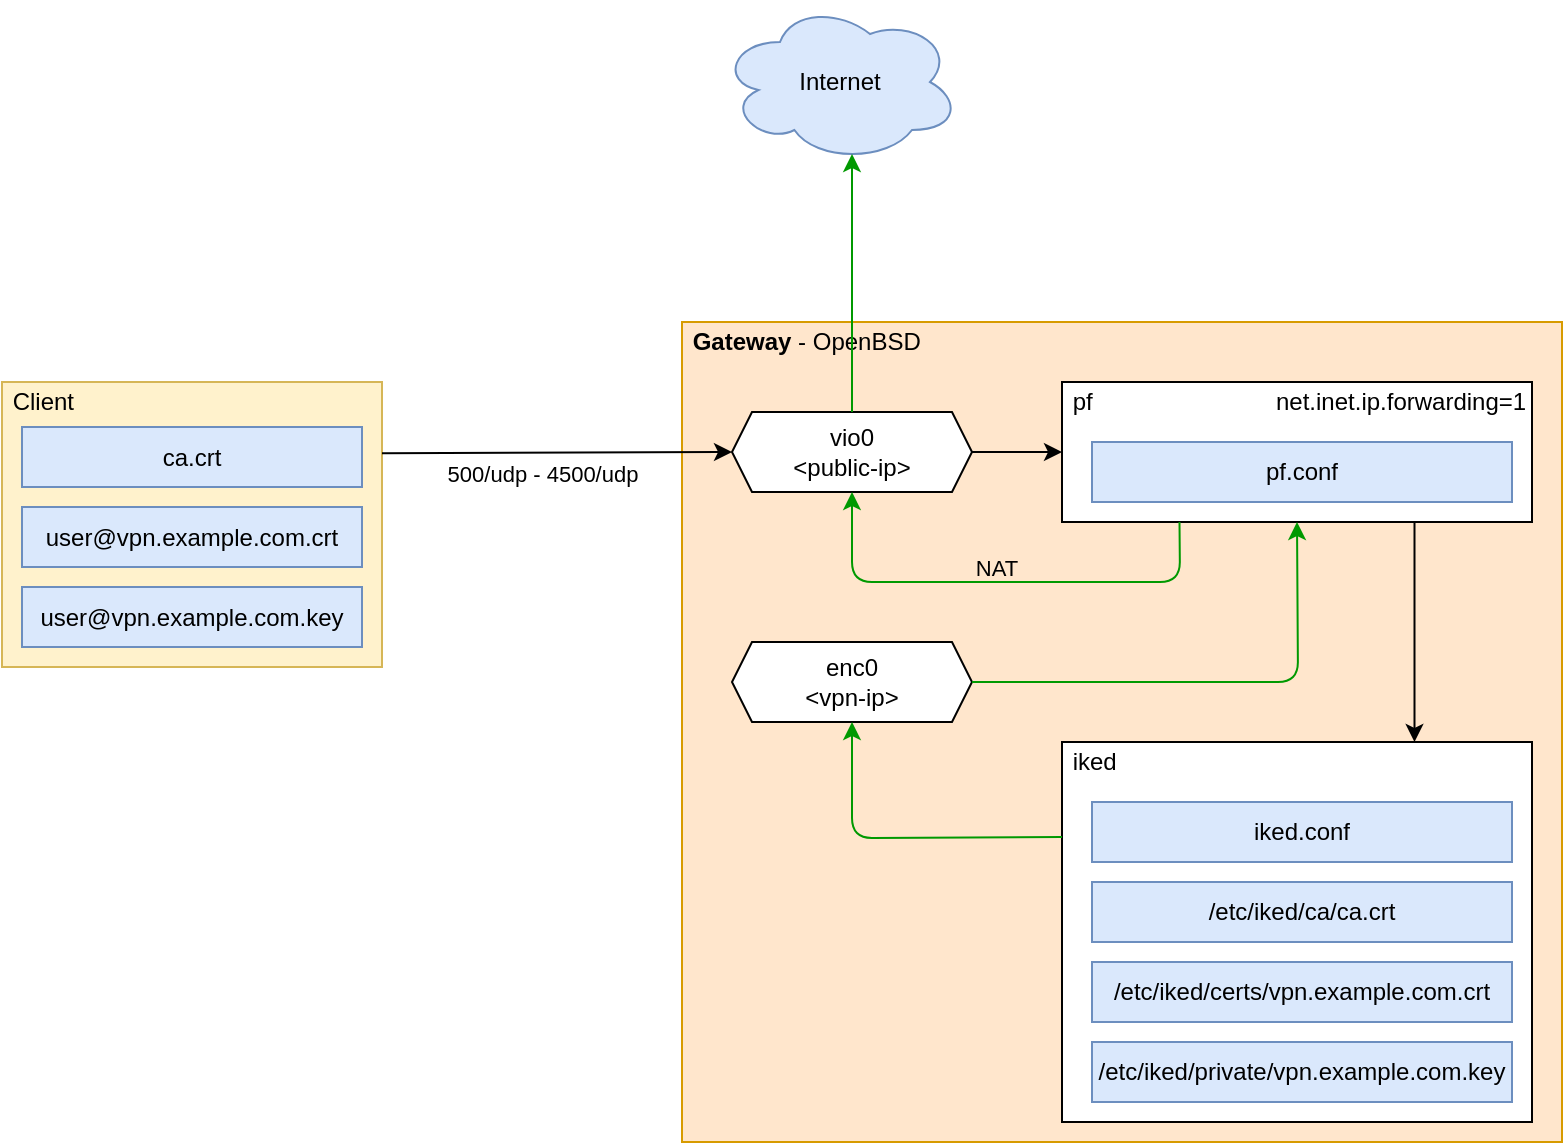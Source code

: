 <mxfile version="14.9.3" type="device"><diagram id="LcUQcADFJWv6GO1j06bM" name="Page-1"><mxGraphModel dx="1391" dy="1437" grid="1" gridSize="10" guides="1" tooltips="1" connect="1" arrows="1" fold="1" page="1" pageScale="1" pageWidth="850" pageHeight="1100" math="0" shadow="0"><root><mxCell id="0"/><mxCell id="1" parent="0"/><mxCell id="OHKfhpXI6_MvgHAW-VBO-2" value="" style="rounded=0;whiteSpace=wrap;html=1;fillColor=#ffe6cc;strokeColor=#d79b00;" vertex="1" parent="1"><mxGeometry x="280" y="80" width="440" height="410" as="geometry"/></mxCell><mxCell id="OHKfhpXI6_MvgHAW-VBO-3" value="&amp;nbsp;&lt;b&gt;Gateway&lt;/b&gt; - OpenBSD" style="text;html=1;strokeColor=none;fillColor=none;align=left;verticalAlign=middle;whiteSpace=wrap;rounded=0;" vertex="1" parent="1"><mxGeometry x="280" y="80" width="140" height="20" as="geometry"/></mxCell><mxCell id="OHKfhpXI6_MvgHAW-VBO-4" value="" style="rounded=0;whiteSpace=wrap;html=1;align=center;" vertex="1" parent="1"><mxGeometry x="470" y="110" width="235" height="70" as="geometry"/></mxCell><mxCell id="OHKfhpXI6_MvgHAW-VBO-5" value="" style="rounded=0;whiteSpace=wrap;html=1;align=left;" vertex="1" parent="1"><mxGeometry x="470" y="290" width="235" height="190" as="geometry"/></mxCell><mxCell id="OHKfhpXI6_MvgHAW-VBO-6" value="&amp;nbsp;iked" style="text;html=1;strokeColor=none;fillColor=none;align=left;verticalAlign=middle;whiteSpace=wrap;rounded=0;" vertex="1" parent="1"><mxGeometry x="470" y="290" width="40" height="20" as="geometry"/></mxCell><mxCell id="OHKfhpXI6_MvgHAW-VBO-7" value="iked.conf" style="rounded=0;whiteSpace=wrap;html=1;align=center;fillColor=#dae8fc;strokeColor=#6c8ebf;" vertex="1" parent="1"><mxGeometry x="485" y="320" width="210" height="30" as="geometry"/></mxCell><mxCell id="OHKfhpXI6_MvgHAW-VBO-8" value="&amp;nbsp;pf" style="text;html=1;strokeColor=none;fillColor=none;align=left;verticalAlign=middle;whiteSpace=wrap;rounded=0;" vertex="1" parent="1"><mxGeometry x="470" y="110" width="40" height="20" as="geometry"/></mxCell><mxCell id="OHKfhpXI6_MvgHAW-VBO-9" value="pf.conf" style="rounded=0;whiteSpace=wrap;html=1;align=center;fillColor=#dae8fc;strokeColor=#6c8ebf;" vertex="1" parent="1"><mxGeometry x="485" y="140" width="210" height="30" as="geometry"/></mxCell><mxCell id="OHKfhpXI6_MvgHAW-VBO-10" value="/etc/iked/ca/ca.crt" style="rounded=0;whiteSpace=wrap;html=1;align=center;fillColor=#dae8fc;strokeColor=#6c8ebf;" vertex="1" parent="1"><mxGeometry x="485" y="360" width="210" height="30" as="geometry"/></mxCell><mxCell id="OHKfhpXI6_MvgHAW-VBO-11" value="/etc/iked/certs/vpn.example.com.crt" style="rounded=0;whiteSpace=wrap;html=1;align=center;fillColor=#dae8fc;strokeColor=#6c8ebf;" vertex="1" parent="1"><mxGeometry x="485" y="400" width="210" height="30" as="geometry"/></mxCell><mxCell id="OHKfhpXI6_MvgHAW-VBO-13" value="" style="rounded=0;whiteSpace=wrap;html=1;align=left;fillColor=#fff2cc;strokeColor=#d6b656;" vertex="1" parent="1"><mxGeometry x="-60" y="110" width="190" height="142.5" as="geometry"/></mxCell><mxCell id="OHKfhpXI6_MvgHAW-VBO-12" value="/etc/iked/private/vpn.example.com.key" style="rounded=0;whiteSpace=wrap;html=1;align=center;fillColor=#dae8fc;strokeColor=#6c8ebf;" vertex="1" parent="1"><mxGeometry x="485" y="440" width="210" height="30" as="geometry"/></mxCell><mxCell id="OHKfhpXI6_MvgHAW-VBO-14" value="&amp;nbsp;Client" style="text;html=1;strokeColor=none;fillColor=none;align=left;verticalAlign=middle;whiteSpace=wrap;rounded=0;" vertex="1" parent="1"><mxGeometry x="-60" y="110" width="40" height="20" as="geometry"/></mxCell><mxCell id="OHKfhpXI6_MvgHAW-VBO-15" value="" style="endArrow=classic;html=1;exitX=1;exitY=0.25;exitDx=0;exitDy=0;entryX=0;entryY=0.5;entryDx=0;entryDy=0;" edge="1" parent="1" source="OHKfhpXI6_MvgHAW-VBO-13" target="OHKfhpXI6_MvgHAW-VBO-17"><mxGeometry width="50" height="50" relative="1" as="geometry"><mxPoint x="400" y="40" as="sourcePoint"/><mxPoint x="450" y="-10" as="targetPoint"/></mxGeometry></mxCell><mxCell id="OHKfhpXI6_MvgHAW-VBO-16" value="500/udp - 4500/udp" style="edgeLabel;html=1;align=center;verticalAlign=middle;resizable=0;points=[];" vertex="1" connectable="0" parent="OHKfhpXI6_MvgHAW-VBO-15"><mxGeometry x="-0.025" relative="1" as="geometry"><mxPoint x="-6" y="10" as="offset"/></mxGeometry></mxCell><mxCell id="OHKfhpXI6_MvgHAW-VBO-17" value="vio0&lt;br&gt;&amp;lt;public-ip&amp;gt;" style="shape=hexagon;perimeter=hexagonPerimeter2;whiteSpace=wrap;html=1;fixedSize=1;align=center;size=10;" vertex="1" parent="1"><mxGeometry x="305" y="125" width="120" height="40" as="geometry"/></mxCell><mxCell id="OHKfhpXI6_MvgHAW-VBO-18" value="" style="endArrow=classic;html=1;exitX=1;exitY=0.5;exitDx=0;exitDy=0;entryX=0;entryY=0.5;entryDx=0;entryDy=0;" edge="1" parent="1" source="OHKfhpXI6_MvgHAW-VBO-17" target="OHKfhpXI6_MvgHAW-VBO-4"><mxGeometry width="50" height="50" relative="1" as="geometry"><mxPoint x="440" y="390" as="sourcePoint"/><mxPoint x="490" y="340" as="targetPoint"/></mxGeometry></mxCell><mxCell id="OHKfhpXI6_MvgHAW-VBO-19" value="" style="endArrow=classic;html=1;exitX=0.75;exitY=1;exitDx=0;exitDy=0;entryX=0.75;entryY=0;entryDx=0;entryDy=0;" edge="1" parent="1" source="OHKfhpXI6_MvgHAW-VBO-4" target="OHKfhpXI6_MvgHAW-VBO-5"><mxGeometry width="50" height="50" relative="1" as="geometry"><mxPoint x="440" y="390" as="sourcePoint"/><mxPoint x="490" y="340" as="targetPoint"/></mxGeometry></mxCell><mxCell id="OHKfhpXI6_MvgHAW-VBO-21" value="enc0&lt;br&gt;&amp;lt;vpn-ip&amp;gt;" style="shape=hexagon;perimeter=hexagonPerimeter2;whiteSpace=wrap;html=1;fixedSize=1;align=center;size=10;" vertex="1" parent="1"><mxGeometry x="305" y="240" width="120" height="40" as="geometry"/></mxCell><mxCell id="OHKfhpXI6_MvgHAW-VBO-22" value="" style="endArrow=classic;html=1;exitX=0;exitY=0.25;exitDx=0;exitDy=0;entryX=0.5;entryY=1;entryDx=0;entryDy=0;strokeColor=#009900;" edge="1" parent="1" source="OHKfhpXI6_MvgHAW-VBO-5" target="OHKfhpXI6_MvgHAW-VBO-21"><mxGeometry width="50" height="50" relative="1" as="geometry"><mxPoint x="440" y="440" as="sourcePoint"/><mxPoint x="490" y="390" as="targetPoint"/><Array as="points"><mxPoint x="365" y="338"/></Array></mxGeometry></mxCell><mxCell id="OHKfhpXI6_MvgHAW-VBO-25" value="" style="endArrow=classic;html=1;strokeColor=#009900;exitX=1;exitY=0.5;exitDx=0;exitDy=0;entryX=0.5;entryY=1;entryDx=0;entryDy=0;" edge="1" parent="1" source="OHKfhpXI6_MvgHAW-VBO-21" target="OHKfhpXI6_MvgHAW-VBO-4"><mxGeometry width="50" height="50" relative="1" as="geometry"><mxPoint x="590" y="390" as="sourcePoint"/><mxPoint x="529" y="180" as="targetPoint"/><Array as="points"><mxPoint x="588" y="260"/></Array></mxGeometry></mxCell><mxCell id="OHKfhpXI6_MvgHAW-VBO-26" value="" style="endArrow=classic;html=1;strokeColor=#009900;exitX=0.25;exitY=1;exitDx=0;exitDy=0;entryX=0.5;entryY=1;entryDx=0;entryDy=0;" edge="1" parent="1" source="OHKfhpXI6_MvgHAW-VBO-4" target="OHKfhpXI6_MvgHAW-VBO-17"><mxGeometry width="50" height="50" relative="1" as="geometry"><mxPoint x="590" y="290" as="sourcePoint"/><mxPoint x="640" y="240" as="targetPoint"/><Array as="points"><mxPoint x="529" y="210"/><mxPoint x="365" y="210"/></Array></mxGeometry></mxCell><mxCell id="OHKfhpXI6_MvgHAW-VBO-33" value="NAT" style="edgeLabel;html=1;align=center;verticalAlign=middle;resizable=0;points=[];labelBackgroundColor=none;" vertex="1" connectable="0" parent="OHKfhpXI6_MvgHAW-VBO-26"><mxGeometry x="0.024" y="-1" relative="1" as="geometry"><mxPoint y="-6" as="offset"/></mxGeometry></mxCell><mxCell id="OHKfhpXI6_MvgHAW-VBO-27" value="Internet" style="ellipse;shape=cloud;whiteSpace=wrap;html=1;align=center;fillColor=#dae8fc;strokeColor=#6c8ebf;" vertex="1" parent="1"><mxGeometry x="299" y="-80" width="120" height="80" as="geometry"/></mxCell><mxCell id="OHKfhpXI6_MvgHAW-VBO-30" value="ca.crt" style="rounded=0;whiteSpace=wrap;html=1;align=center;fillColor=#dae8fc;strokeColor=#6c8ebf;" vertex="1" parent="1"><mxGeometry x="-50" y="132.5" width="170" height="30" as="geometry"/></mxCell><mxCell id="OHKfhpXI6_MvgHAW-VBO-28" value="" style="endArrow=classic;html=1;strokeColor=#009900;exitX=0.5;exitY=0;exitDx=0;exitDy=0;entryX=0.55;entryY=0.95;entryDx=0;entryDy=0;entryPerimeter=0;" edge="1" parent="1" source="OHKfhpXI6_MvgHAW-VBO-17" target="OHKfhpXI6_MvgHAW-VBO-27"><mxGeometry width="50" height="50" relative="1" as="geometry"><mxPoint x="590" y="60" as="sourcePoint"/><mxPoint x="640" y="10" as="targetPoint"/></mxGeometry></mxCell><mxCell id="OHKfhpXI6_MvgHAW-VBO-31" value="user@vpn.example.com.crt" style="rounded=0;whiteSpace=wrap;html=1;align=center;fillColor=#dae8fc;strokeColor=#6c8ebf;" vertex="1" parent="1"><mxGeometry x="-50" y="172.5" width="170" height="30" as="geometry"/></mxCell><mxCell id="OHKfhpXI6_MvgHAW-VBO-32" value="user@vpn.example.com.key" style="rounded=0;whiteSpace=wrap;html=1;align=center;fillColor=#dae8fc;strokeColor=#6c8ebf;" vertex="1" parent="1"><mxGeometry x="-50" y="212.5" width="170" height="30" as="geometry"/></mxCell><mxCell id="OHKfhpXI6_MvgHAW-VBO-34" value="net.inet.ip.forwarding=1" style="text;html=1;strokeColor=none;fillColor=none;align=left;verticalAlign=middle;whiteSpace=wrap;rounded=0;labelBackgroundColor=none;" vertex="1" parent="1"><mxGeometry x="575" y="110" width="130" height="20" as="geometry"/></mxCell></root></mxGraphModel></diagram></mxfile>